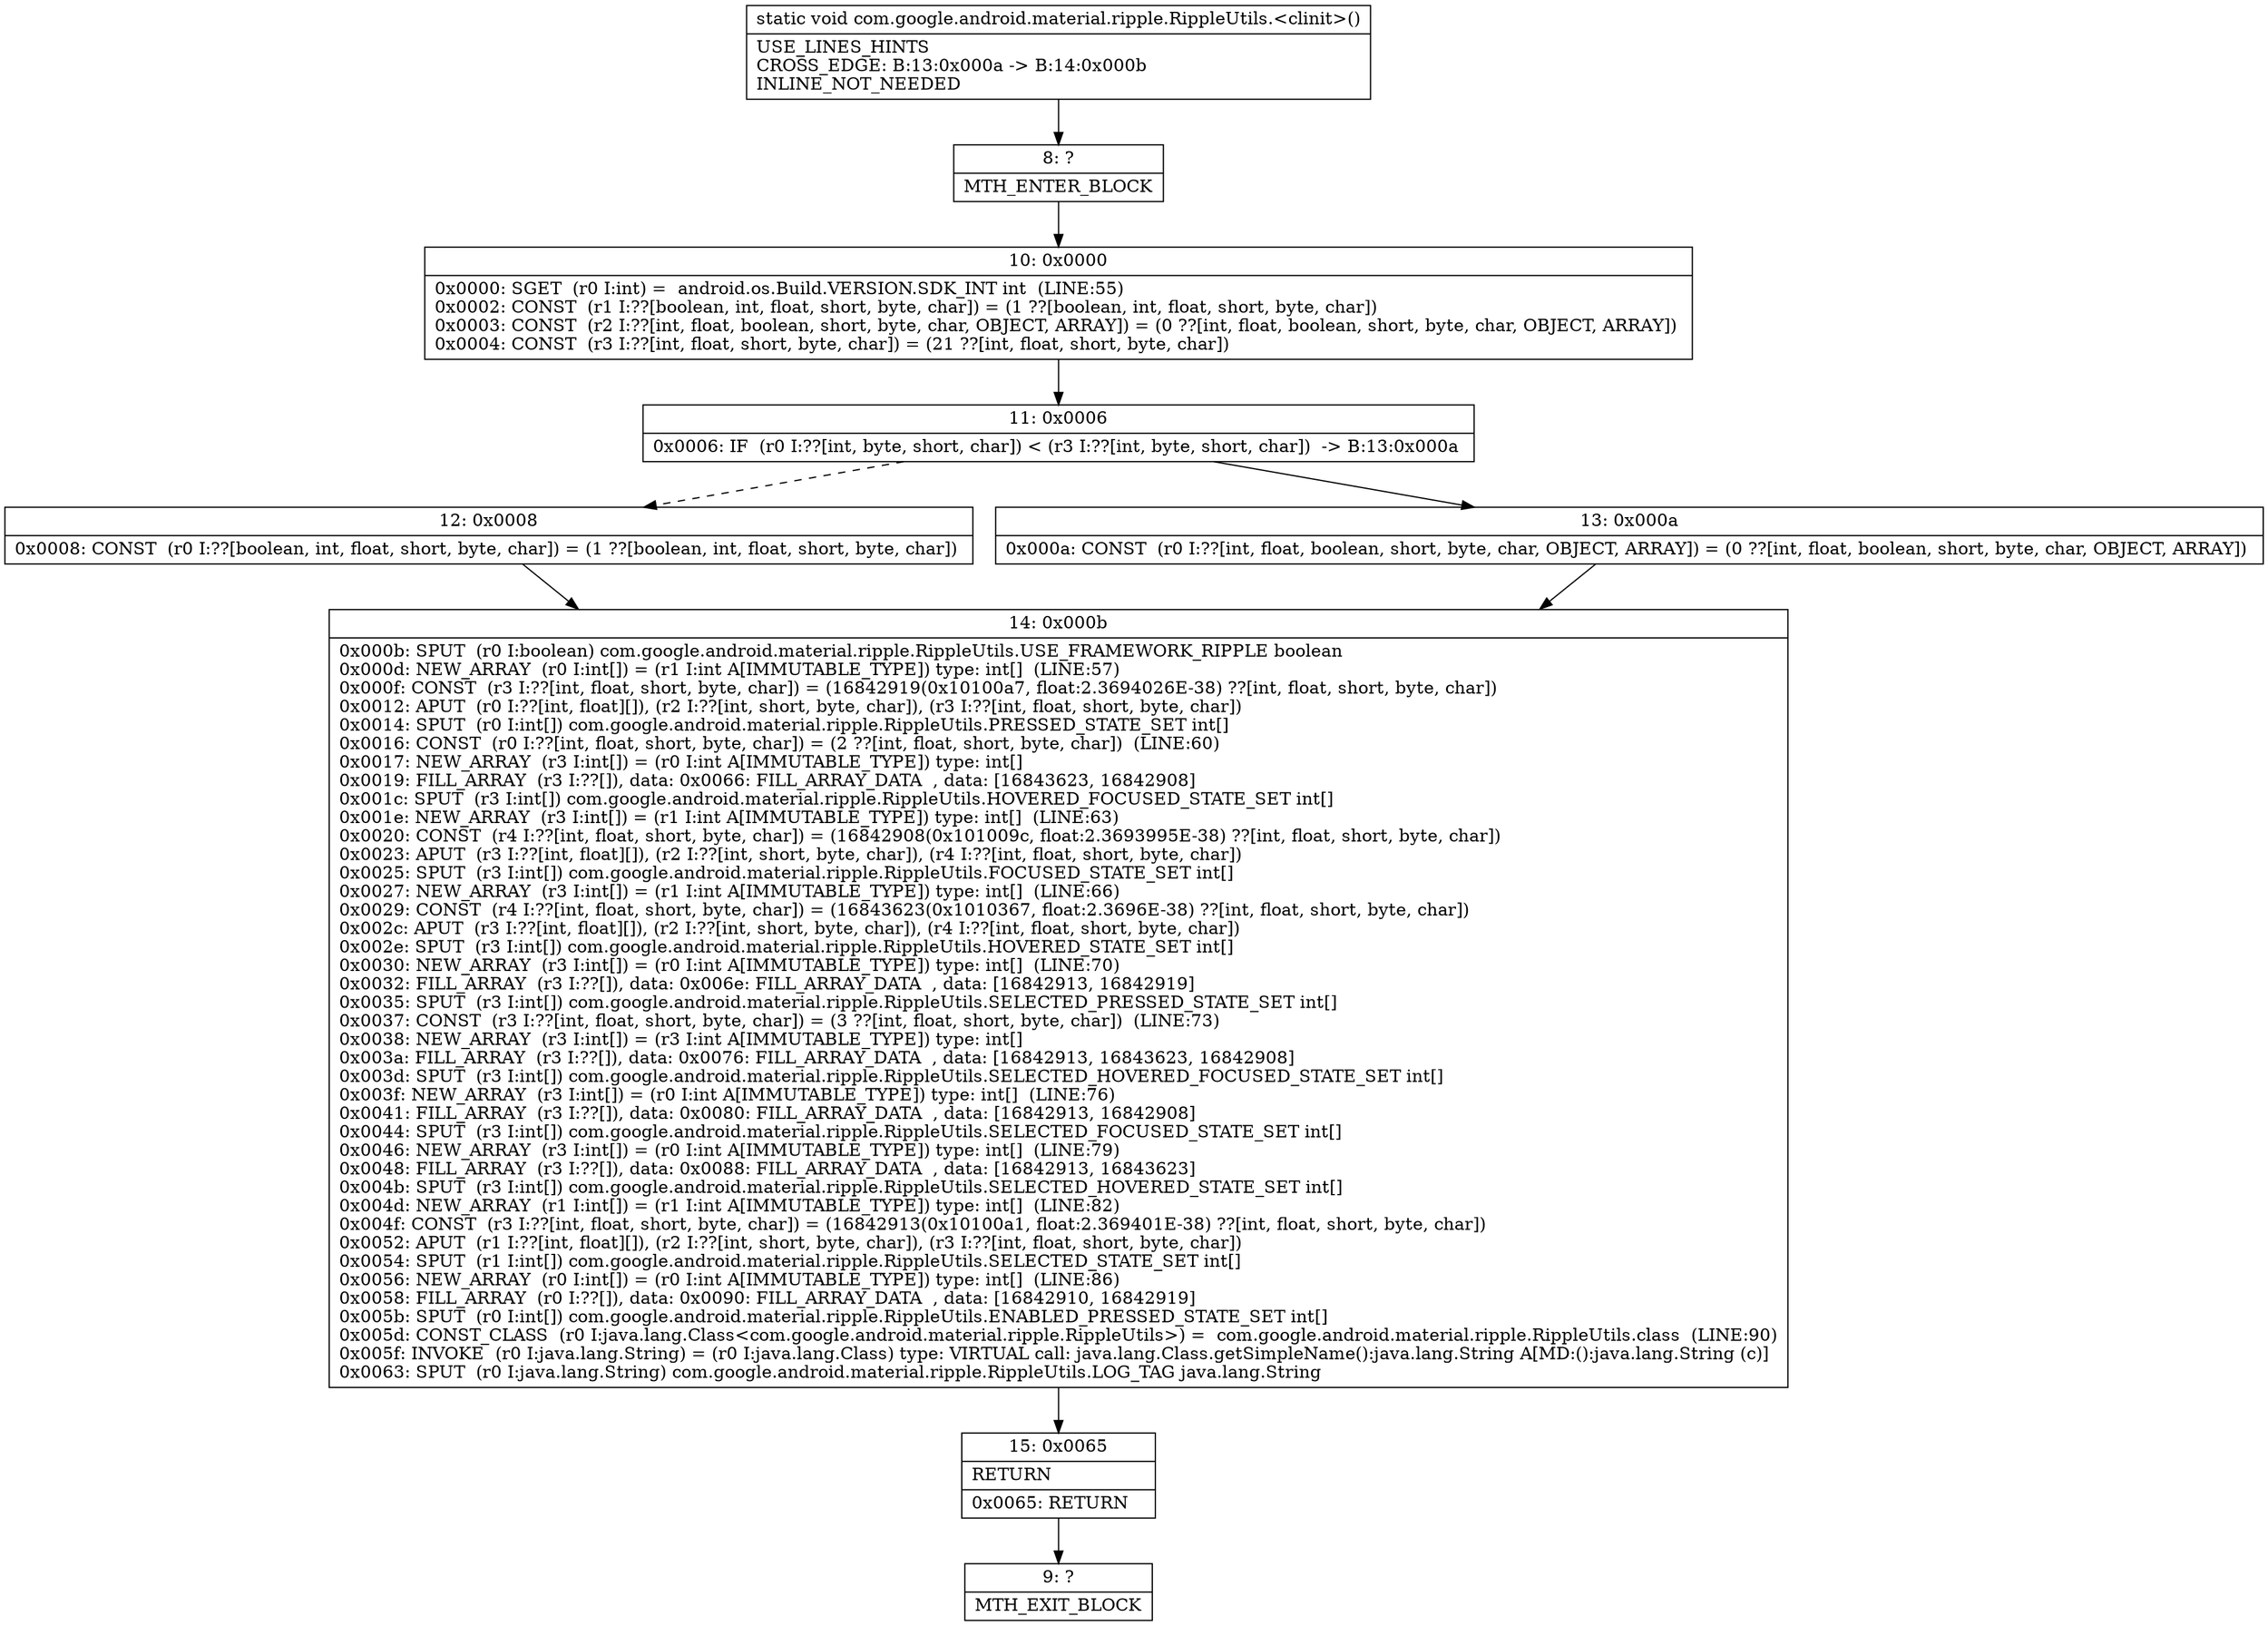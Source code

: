 digraph "CFG forcom.google.android.material.ripple.RippleUtils.\<clinit\>()V" {
Node_8 [shape=record,label="{8\:\ ?|MTH_ENTER_BLOCK\l}"];
Node_10 [shape=record,label="{10\:\ 0x0000|0x0000: SGET  (r0 I:int) =  android.os.Build.VERSION.SDK_INT int  (LINE:55)\l0x0002: CONST  (r1 I:??[boolean, int, float, short, byte, char]) = (1 ??[boolean, int, float, short, byte, char]) \l0x0003: CONST  (r2 I:??[int, float, boolean, short, byte, char, OBJECT, ARRAY]) = (0 ??[int, float, boolean, short, byte, char, OBJECT, ARRAY]) \l0x0004: CONST  (r3 I:??[int, float, short, byte, char]) = (21 ??[int, float, short, byte, char]) \l}"];
Node_11 [shape=record,label="{11\:\ 0x0006|0x0006: IF  (r0 I:??[int, byte, short, char]) \< (r3 I:??[int, byte, short, char])  \-\> B:13:0x000a \l}"];
Node_12 [shape=record,label="{12\:\ 0x0008|0x0008: CONST  (r0 I:??[boolean, int, float, short, byte, char]) = (1 ??[boolean, int, float, short, byte, char]) \l}"];
Node_14 [shape=record,label="{14\:\ 0x000b|0x000b: SPUT  (r0 I:boolean) com.google.android.material.ripple.RippleUtils.USE_FRAMEWORK_RIPPLE boolean \l0x000d: NEW_ARRAY  (r0 I:int[]) = (r1 I:int A[IMMUTABLE_TYPE]) type: int[]  (LINE:57)\l0x000f: CONST  (r3 I:??[int, float, short, byte, char]) = (16842919(0x10100a7, float:2.3694026E\-38) ??[int, float, short, byte, char]) \l0x0012: APUT  (r0 I:??[int, float][]), (r2 I:??[int, short, byte, char]), (r3 I:??[int, float, short, byte, char]) \l0x0014: SPUT  (r0 I:int[]) com.google.android.material.ripple.RippleUtils.PRESSED_STATE_SET int[] \l0x0016: CONST  (r0 I:??[int, float, short, byte, char]) = (2 ??[int, float, short, byte, char])  (LINE:60)\l0x0017: NEW_ARRAY  (r3 I:int[]) = (r0 I:int A[IMMUTABLE_TYPE]) type: int[] \l0x0019: FILL_ARRAY  (r3 I:??[]), data: 0x0066: FILL_ARRAY_DATA  , data: [16843623, 16842908] \l0x001c: SPUT  (r3 I:int[]) com.google.android.material.ripple.RippleUtils.HOVERED_FOCUSED_STATE_SET int[] \l0x001e: NEW_ARRAY  (r3 I:int[]) = (r1 I:int A[IMMUTABLE_TYPE]) type: int[]  (LINE:63)\l0x0020: CONST  (r4 I:??[int, float, short, byte, char]) = (16842908(0x101009c, float:2.3693995E\-38) ??[int, float, short, byte, char]) \l0x0023: APUT  (r3 I:??[int, float][]), (r2 I:??[int, short, byte, char]), (r4 I:??[int, float, short, byte, char]) \l0x0025: SPUT  (r3 I:int[]) com.google.android.material.ripple.RippleUtils.FOCUSED_STATE_SET int[] \l0x0027: NEW_ARRAY  (r3 I:int[]) = (r1 I:int A[IMMUTABLE_TYPE]) type: int[]  (LINE:66)\l0x0029: CONST  (r4 I:??[int, float, short, byte, char]) = (16843623(0x1010367, float:2.3696E\-38) ??[int, float, short, byte, char]) \l0x002c: APUT  (r3 I:??[int, float][]), (r2 I:??[int, short, byte, char]), (r4 I:??[int, float, short, byte, char]) \l0x002e: SPUT  (r3 I:int[]) com.google.android.material.ripple.RippleUtils.HOVERED_STATE_SET int[] \l0x0030: NEW_ARRAY  (r3 I:int[]) = (r0 I:int A[IMMUTABLE_TYPE]) type: int[]  (LINE:70)\l0x0032: FILL_ARRAY  (r3 I:??[]), data: 0x006e: FILL_ARRAY_DATA  , data: [16842913, 16842919] \l0x0035: SPUT  (r3 I:int[]) com.google.android.material.ripple.RippleUtils.SELECTED_PRESSED_STATE_SET int[] \l0x0037: CONST  (r3 I:??[int, float, short, byte, char]) = (3 ??[int, float, short, byte, char])  (LINE:73)\l0x0038: NEW_ARRAY  (r3 I:int[]) = (r3 I:int A[IMMUTABLE_TYPE]) type: int[] \l0x003a: FILL_ARRAY  (r3 I:??[]), data: 0x0076: FILL_ARRAY_DATA  , data: [16842913, 16843623, 16842908] \l0x003d: SPUT  (r3 I:int[]) com.google.android.material.ripple.RippleUtils.SELECTED_HOVERED_FOCUSED_STATE_SET int[] \l0x003f: NEW_ARRAY  (r3 I:int[]) = (r0 I:int A[IMMUTABLE_TYPE]) type: int[]  (LINE:76)\l0x0041: FILL_ARRAY  (r3 I:??[]), data: 0x0080: FILL_ARRAY_DATA  , data: [16842913, 16842908] \l0x0044: SPUT  (r3 I:int[]) com.google.android.material.ripple.RippleUtils.SELECTED_FOCUSED_STATE_SET int[] \l0x0046: NEW_ARRAY  (r3 I:int[]) = (r0 I:int A[IMMUTABLE_TYPE]) type: int[]  (LINE:79)\l0x0048: FILL_ARRAY  (r3 I:??[]), data: 0x0088: FILL_ARRAY_DATA  , data: [16842913, 16843623] \l0x004b: SPUT  (r3 I:int[]) com.google.android.material.ripple.RippleUtils.SELECTED_HOVERED_STATE_SET int[] \l0x004d: NEW_ARRAY  (r1 I:int[]) = (r1 I:int A[IMMUTABLE_TYPE]) type: int[]  (LINE:82)\l0x004f: CONST  (r3 I:??[int, float, short, byte, char]) = (16842913(0x10100a1, float:2.369401E\-38) ??[int, float, short, byte, char]) \l0x0052: APUT  (r1 I:??[int, float][]), (r2 I:??[int, short, byte, char]), (r3 I:??[int, float, short, byte, char]) \l0x0054: SPUT  (r1 I:int[]) com.google.android.material.ripple.RippleUtils.SELECTED_STATE_SET int[] \l0x0056: NEW_ARRAY  (r0 I:int[]) = (r0 I:int A[IMMUTABLE_TYPE]) type: int[]  (LINE:86)\l0x0058: FILL_ARRAY  (r0 I:??[]), data: 0x0090: FILL_ARRAY_DATA  , data: [16842910, 16842919] \l0x005b: SPUT  (r0 I:int[]) com.google.android.material.ripple.RippleUtils.ENABLED_PRESSED_STATE_SET int[] \l0x005d: CONST_CLASS  (r0 I:java.lang.Class\<com.google.android.material.ripple.RippleUtils\>) =  com.google.android.material.ripple.RippleUtils.class  (LINE:90)\l0x005f: INVOKE  (r0 I:java.lang.String) = (r0 I:java.lang.Class) type: VIRTUAL call: java.lang.Class.getSimpleName():java.lang.String A[MD:():java.lang.String (c)]\l0x0063: SPUT  (r0 I:java.lang.String) com.google.android.material.ripple.RippleUtils.LOG_TAG java.lang.String \l}"];
Node_15 [shape=record,label="{15\:\ 0x0065|RETURN\l|0x0065: RETURN   \l}"];
Node_9 [shape=record,label="{9\:\ ?|MTH_EXIT_BLOCK\l}"];
Node_13 [shape=record,label="{13\:\ 0x000a|0x000a: CONST  (r0 I:??[int, float, boolean, short, byte, char, OBJECT, ARRAY]) = (0 ??[int, float, boolean, short, byte, char, OBJECT, ARRAY]) \l}"];
MethodNode[shape=record,label="{static void com.google.android.material.ripple.RippleUtils.\<clinit\>()  | USE_LINES_HINTS\lCROSS_EDGE: B:13:0x000a \-\> B:14:0x000b\lINLINE_NOT_NEEDED\l}"];
MethodNode -> Node_8;Node_8 -> Node_10;
Node_10 -> Node_11;
Node_11 -> Node_12[style=dashed];
Node_11 -> Node_13;
Node_12 -> Node_14;
Node_14 -> Node_15;
Node_15 -> Node_9;
Node_13 -> Node_14;
}

